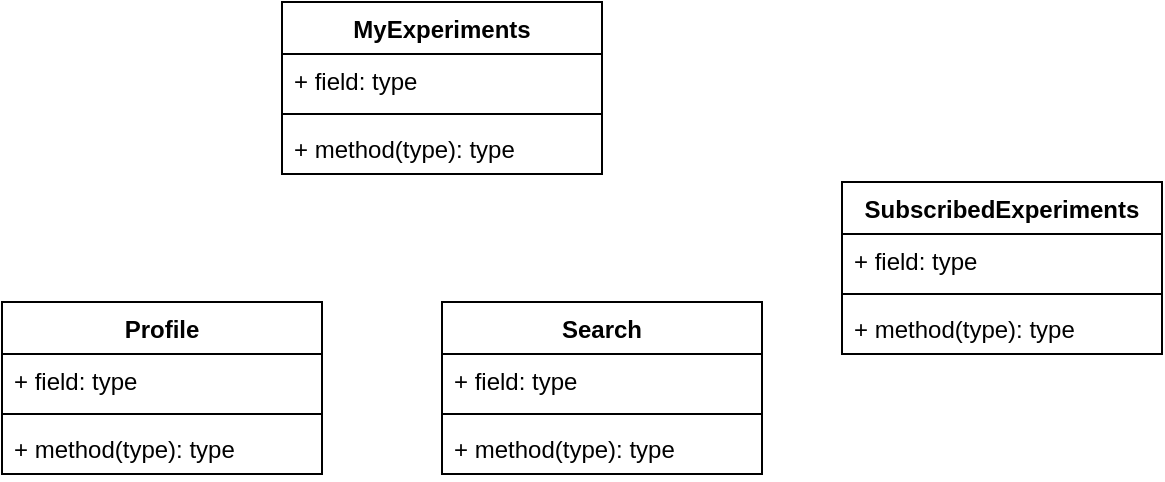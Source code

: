 <mxfile version="14.4.2" type="github">
  <diagram id="yepCzHvtdX3xB55wGidd" name="Page-1">
    <mxGraphModel dx="937" dy="570" grid="1" gridSize="10" guides="1" tooltips="1" connect="1" arrows="1" fold="1" page="1" pageScale="1" pageWidth="827" pageHeight="1169" math="0" shadow="0">
      <root>
        <mxCell id="0" />
        <mxCell id="1" parent="0" />
        <mxCell id="7KVoqgGcZLah461djpMc-2" value="MyExperiments" style="swimlane;fontStyle=1;align=center;verticalAlign=top;childLayout=stackLayout;horizontal=1;startSize=26;horizontalStack=0;resizeParent=1;resizeParentMax=0;resizeLast=0;collapsible=1;marginBottom=0;" parent="1" vertex="1">
          <mxGeometry x="290" y="60" width="160" height="86" as="geometry" />
        </mxCell>
        <mxCell id="7KVoqgGcZLah461djpMc-3" value="+ field: type" style="text;strokeColor=none;fillColor=none;align=left;verticalAlign=top;spacingLeft=4;spacingRight=4;overflow=hidden;rotatable=0;points=[[0,0.5],[1,0.5]];portConstraint=eastwest;" parent="7KVoqgGcZLah461djpMc-2" vertex="1">
          <mxGeometry y="26" width="160" height="26" as="geometry" />
        </mxCell>
        <mxCell id="7KVoqgGcZLah461djpMc-4" value="" style="line;strokeWidth=1;fillColor=none;align=left;verticalAlign=middle;spacingTop=-1;spacingLeft=3;spacingRight=3;rotatable=0;labelPosition=right;points=[];portConstraint=eastwest;" parent="7KVoqgGcZLah461djpMc-2" vertex="1">
          <mxGeometry y="52" width="160" height="8" as="geometry" />
        </mxCell>
        <mxCell id="7KVoqgGcZLah461djpMc-5" value="+ method(type): type" style="text;strokeColor=none;fillColor=none;align=left;verticalAlign=top;spacingLeft=4;spacingRight=4;overflow=hidden;rotatable=0;points=[[0,0.5],[1,0.5]];portConstraint=eastwest;" parent="7KVoqgGcZLah461djpMc-2" vertex="1">
          <mxGeometry y="60" width="160" height="26" as="geometry" />
        </mxCell>
        <mxCell id="x5aMZO5X17IFRvQZu0oh-1" value="Profile" style="swimlane;fontStyle=1;align=center;verticalAlign=top;childLayout=stackLayout;horizontal=1;startSize=26;horizontalStack=0;resizeParent=1;resizeParentMax=0;resizeLast=0;collapsible=1;marginBottom=0;" vertex="1" parent="1">
          <mxGeometry x="150" y="210" width="160" height="86" as="geometry" />
        </mxCell>
        <mxCell id="x5aMZO5X17IFRvQZu0oh-2" value="+ field: type" style="text;strokeColor=none;fillColor=none;align=left;verticalAlign=top;spacingLeft=4;spacingRight=4;overflow=hidden;rotatable=0;points=[[0,0.5],[1,0.5]];portConstraint=eastwest;" vertex="1" parent="x5aMZO5X17IFRvQZu0oh-1">
          <mxGeometry y="26" width="160" height="26" as="geometry" />
        </mxCell>
        <mxCell id="x5aMZO5X17IFRvQZu0oh-3" value="" style="line;strokeWidth=1;fillColor=none;align=left;verticalAlign=middle;spacingTop=-1;spacingLeft=3;spacingRight=3;rotatable=0;labelPosition=right;points=[];portConstraint=eastwest;" vertex="1" parent="x5aMZO5X17IFRvQZu0oh-1">
          <mxGeometry y="52" width="160" height="8" as="geometry" />
        </mxCell>
        <mxCell id="x5aMZO5X17IFRvQZu0oh-4" value="+ method(type): type" style="text;strokeColor=none;fillColor=none;align=left;verticalAlign=top;spacingLeft=4;spacingRight=4;overflow=hidden;rotatable=0;points=[[0,0.5],[1,0.5]];portConstraint=eastwest;" vertex="1" parent="x5aMZO5X17IFRvQZu0oh-1">
          <mxGeometry y="60" width="160" height="26" as="geometry" />
        </mxCell>
        <mxCell id="x5aMZO5X17IFRvQZu0oh-5" value="Search" style="swimlane;fontStyle=1;align=center;verticalAlign=top;childLayout=stackLayout;horizontal=1;startSize=26;horizontalStack=0;resizeParent=1;resizeParentMax=0;resizeLast=0;collapsible=1;marginBottom=0;" vertex="1" parent="1">
          <mxGeometry x="370" y="210" width="160" height="86" as="geometry" />
        </mxCell>
        <mxCell id="x5aMZO5X17IFRvQZu0oh-6" value="+ field: type" style="text;strokeColor=none;fillColor=none;align=left;verticalAlign=top;spacingLeft=4;spacingRight=4;overflow=hidden;rotatable=0;points=[[0,0.5],[1,0.5]];portConstraint=eastwest;" vertex="1" parent="x5aMZO5X17IFRvQZu0oh-5">
          <mxGeometry y="26" width="160" height="26" as="geometry" />
        </mxCell>
        <mxCell id="x5aMZO5X17IFRvQZu0oh-7" value="" style="line;strokeWidth=1;fillColor=none;align=left;verticalAlign=middle;spacingTop=-1;spacingLeft=3;spacingRight=3;rotatable=0;labelPosition=right;points=[];portConstraint=eastwest;" vertex="1" parent="x5aMZO5X17IFRvQZu0oh-5">
          <mxGeometry y="52" width="160" height="8" as="geometry" />
        </mxCell>
        <mxCell id="x5aMZO5X17IFRvQZu0oh-8" value="+ method(type): type" style="text;strokeColor=none;fillColor=none;align=left;verticalAlign=top;spacingLeft=4;spacingRight=4;overflow=hidden;rotatable=0;points=[[0,0.5],[1,0.5]];portConstraint=eastwest;" vertex="1" parent="x5aMZO5X17IFRvQZu0oh-5">
          <mxGeometry y="60" width="160" height="26" as="geometry" />
        </mxCell>
        <mxCell id="x5aMZO5X17IFRvQZu0oh-9" value="SubscribedExperiments" style="swimlane;fontStyle=1;align=center;verticalAlign=top;childLayout=stackLayout;horizontal=1;startSize=26;horizontalStack=0;resizeParent=1;resizeParentMax=0;resizeLast=0;collapsible=1;marginBottom=0;" vertex="1" parent="1">
          <mxGeometry x="570" y="150" width="160" height="86" as="geometry" />
        </mxCell>
        <mxCell id="x5aMZO5X17IFRvQZu0oh-10" value="+ field: type" style="text;strokeColor=none;fillColor=none;align=left;verticalAlign=top;spacingLeft=4;spacingRight=4;overflow=hidden;rotatable=0;points=[[0,0.5],[1,0.5]];portConstraint=eastwest;" vertex="1" parent="x5aMZO5X17IFRvQZu0oh-9">
          <mxGeometry y="26" width="160" height="26" as="geometry" />
        </mxCell>
        <mxCell id="x5aMZO5X17IFRvQZu0oh-11" value="" style="line;strokeWidth=1;fillColor=none;align=left;verticalAlign=middle;spacingTop=-1;spacingLeft=3;spacingRight=3;rotatable=0;labelPosition=right;points=[];portConstraint=eastwest;" vertex="1" parent="x5aMZO5X17IFRvQZu0oh-9">
          <mxGeometry y="52" width="160" height="8" as="geometry" />
        </mxCell>
        <mxCell id="x5aMZO5X17IFRvQZu0oh-12" value="+ method(type): type" style="text;strokeColor=none;fillColor=none;align=left;verticalAlign=top;spacingLeft=4;spacingRight=4;overflow=hidden;rotatable=0;points=[[0,0.5],[1,0.5]];portConstraint=eastwest;" vertex="1" parent="x5aMZO5X17IFRvQZu0oh-9">
          <mxGeometry y="60" width="160" height="26" as="geometry" />
        </mxCell>
      </root>
    </mxGraphModel>
  </diagram>
</mxfile>
